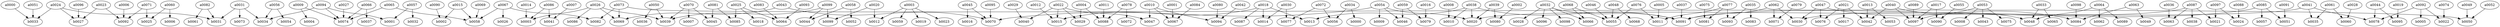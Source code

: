 digraph tree_0001 /* seed: 16307 6050 7297 */ {
a0000 -> b0033;
a0001 -> b0067;
a0002 -> b0080;
a0003 -> b0012;
a0003 -> b0019;
a0003 -> b0023;
a0003 -> b0059;
a0004 -> b0029;
a0004 -> b0088;
a0005 -> b0011;
a0006 -> b0092;
a0007 -> b0041;
a0008 -> b0010;
a0009 -> b0004;
a0009 -> b0074;
a0010 -> b0047;
a0010 -> b0067;
a0010 -> b0094;
a0011 -> b0088;
a0012 -> b0015;
a0013 -> b0042;
a0013 -> b0053;
a0014 -> b0003;
a0015 -> b0002;
a0015 -> b0058;
a0016 -> b0079;
a0017 -> b0090;
a0017 -> b0097;
a0018 -> b0013;
a0018 -> b0014;
a0018 -> b0015;
a0018 -> b0087;
a0019 -> b0095;
a0020 -> b0012;
a0020 -> b0099;
a0021 -> b0017;
a0021 -> b0042;
a0021 -> b0076;
a0022 -> b0015;
a0022 -> b0029;
a0022 -> b0040;
a0022 -> b0047;
a0023 -> b0027;
a0023 -> b0092;
a0024 -> b0027;
a0024 -> b0031;
a0024 -> b0033;
a0025 -> b0018;
a0025 -> b0064;
a0025 -> b0085;
a0026 -> b0003;
a0026 -> b0039;
a0026 -> b0069;
a0026 -> b0086;
a0027 -> b0074;
a0028 -> b0060;
a0029 -> b0040;
a0030 -> b0014;
a0030 -> b0077;
a0031 -> b0031;
a0031 -> b0034;
a0031 -> b0073;
a0032 -> b0028;
a0032 -> b0066;
a0032 -> b0091;
a0032 -> b0096;
a0032 -> b0098;
a0033 -> b0048;
a0033 -> b0065;
a0034 -> b0000;
a0034 -> b0056;
a0035 -> b0083;
a0035 -> b0093;
a0036 -> b0063;
a0037 -> b0091;
a0038 -> b0010;
a0038 -> b0013;
a0038 -> b0020;
a0038 -> b0091;
a0039 -> b0020;
a0039 -> b0080;
a0040 -> b0042;
a0040 -> b0048;
a0040 -> b0097;
a0041 -> b0020;
a0041 -> b0035;
a0041 -> b0078;
a0042 -> b0094;
a0043 -> b0069;
a0043 -> b0070;
a0044 -> b0078;
a0044 -> b0095;
a0045 -> b0016;
a0045 -> b0070;
a0046 -> b0055;
a0047 -> b0030;
a0047 -> b0076;
a0047 -> b0084;
a0048 -> b0055;
a0048 -> b0068;
a0049 -> b0050;
a0050 -> b0036;
a0050 -> b0039;
a0051 -> b0033;
a0052 -> b0050;
a0053 -> b0008;
a0053 -> b0043;
a0053 -> b0075;
a0053 -> b0097;
a0054 -> b0009;
a0054 -> b0020;
a0054 -> b0046;
a0054 -> b0070;
a0055 -> b0090;
a0056 -> b0034;
a0056 -> b0054;
a0057 -> b0001;
a0057 -> b0032;
a0058 -> b0044;
a0058 -> b0052;
a0059 -> b0046;
a0059 -> b0079;
a0060 -> b0006;
a0060 -> b0025;
a0061 -> b0035;
a0061 -> b0060;
a0062 -> b0030;
a0062 -> b0071;
a0062 -> b0091;
a0063 -> b0049;
a0063 -> b0084;
a0064 -> b0048;
a0064 -> b0062;
a0064 -> b0089;
a0065 -> b0058;
a0065 -> b0074;
a0066 -> b0037;
a0066 -> b0074;
a0067 -> b0026;
a0067 -> b0058;
a0067 -> b0082;
a0068 -> b0055;
a0068 -> b0066;
a0069 -> b0058;
a0070 -> b0007;
a0070 -> b0039;
a0070 -> b0045;
a0071 -> b0025;
a0071 -> b0092;
a0072 -> b0056;
a0072 -> b0077;
a0073 -> b0050;
a0073 -> b0069;
a0073 -> b0082;
a0074 -> b0022;
a0075 -> b0081;
a0076 -> b0011;
a0076 -> b0055;
a0077 -> b0011;
a0077 -> b0081;
a0077 -> b0093;
a0078 -> b0072;
a0078 -> b0088;
a0079 -> b0071;
a0080 -> b0094;
a0081 -> b0045;
a0081 -> b0085;
a0082 -> b0031;
a0082 -> b0061;
a0083 -> b0064;
a0084 -> b0067;
a0085 -> b0051;
a0085 -> b0057;
a0085 -> b0091;
a0086 -> b0003;
a0086 -> b0041;
a0087 -> b0021;
a0087 -> b0030;
a0087 -> b0038;
a0087 -> b0063;
a0088 -> b0024;
a0089 -> b0097;
a0090 -> b0002;
a0091 -> b0051;
a0092 -> b0005;
a0092 -> b0022;
a0092 -> b0078;
a0093 -> b0064;
a0094 -> b0001;
a0094 -> b0034;
a0094 -> b0074;
a0095 -> b0070;
a0096 -> b0027;
a0097 -> b0021;
a0097 -> b0024;
a0098 -> b0084;
a0099 -> b0039;
a0099 -> b0044;
a0099 -> b0099;
}

